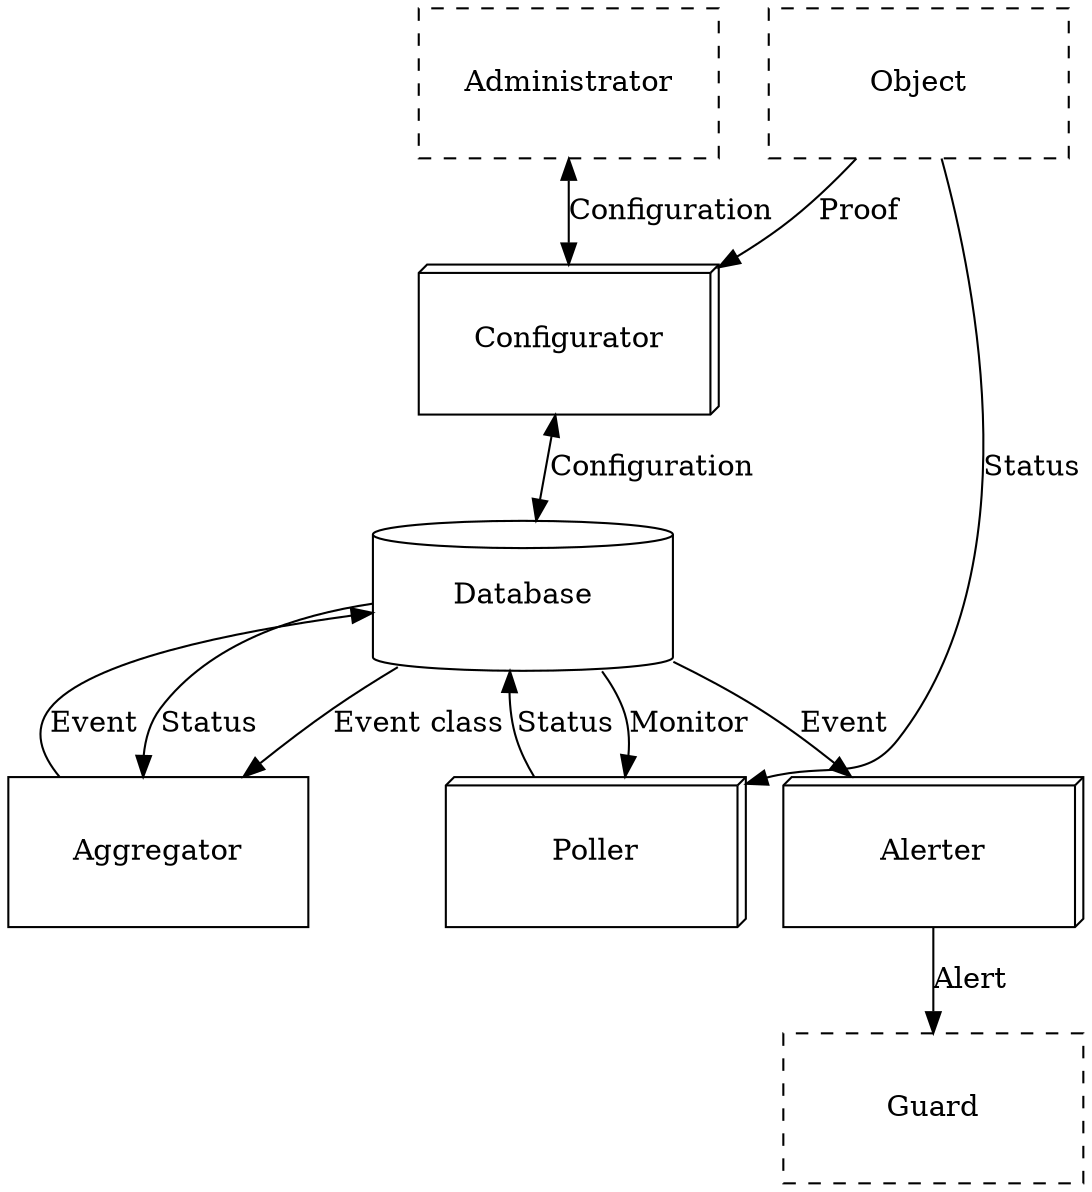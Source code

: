 digraph {
    node [width="2", height="1"]

    database [label="Database", shape="cylinder"]

    alerter [label="Alerter", shape="box3d"]
    aggregator [label="Aggregator", shape="box"]
    configurator [label="Configurator", shape="box3d"]
    poller [label="Poller", shape="box3d"]

    guard [label="Guard", shape="box", style="dashed"]
    object [label="Object", shape="box", style="dashed"]
    administrator [label="Administrator", shape="box", style="dashed"]

    configurator -> database [dir="both", label="Configuration"]
    administrator -> configurator [dir="both", label="Configuration"]
    object -> configurator [label="Proof"]

    database -> poller [label="Monitor"]
    poller -> database [label="Status"]
    object -> poller [label="Status"]

    database -> aggregator [label="Status"]
    database -> aggregator [label="Event class"]
    aggregator -> database [label="Event"]

    database -> alerter [label="Event"]
    alerter -> guard [label="Alert"]
}
